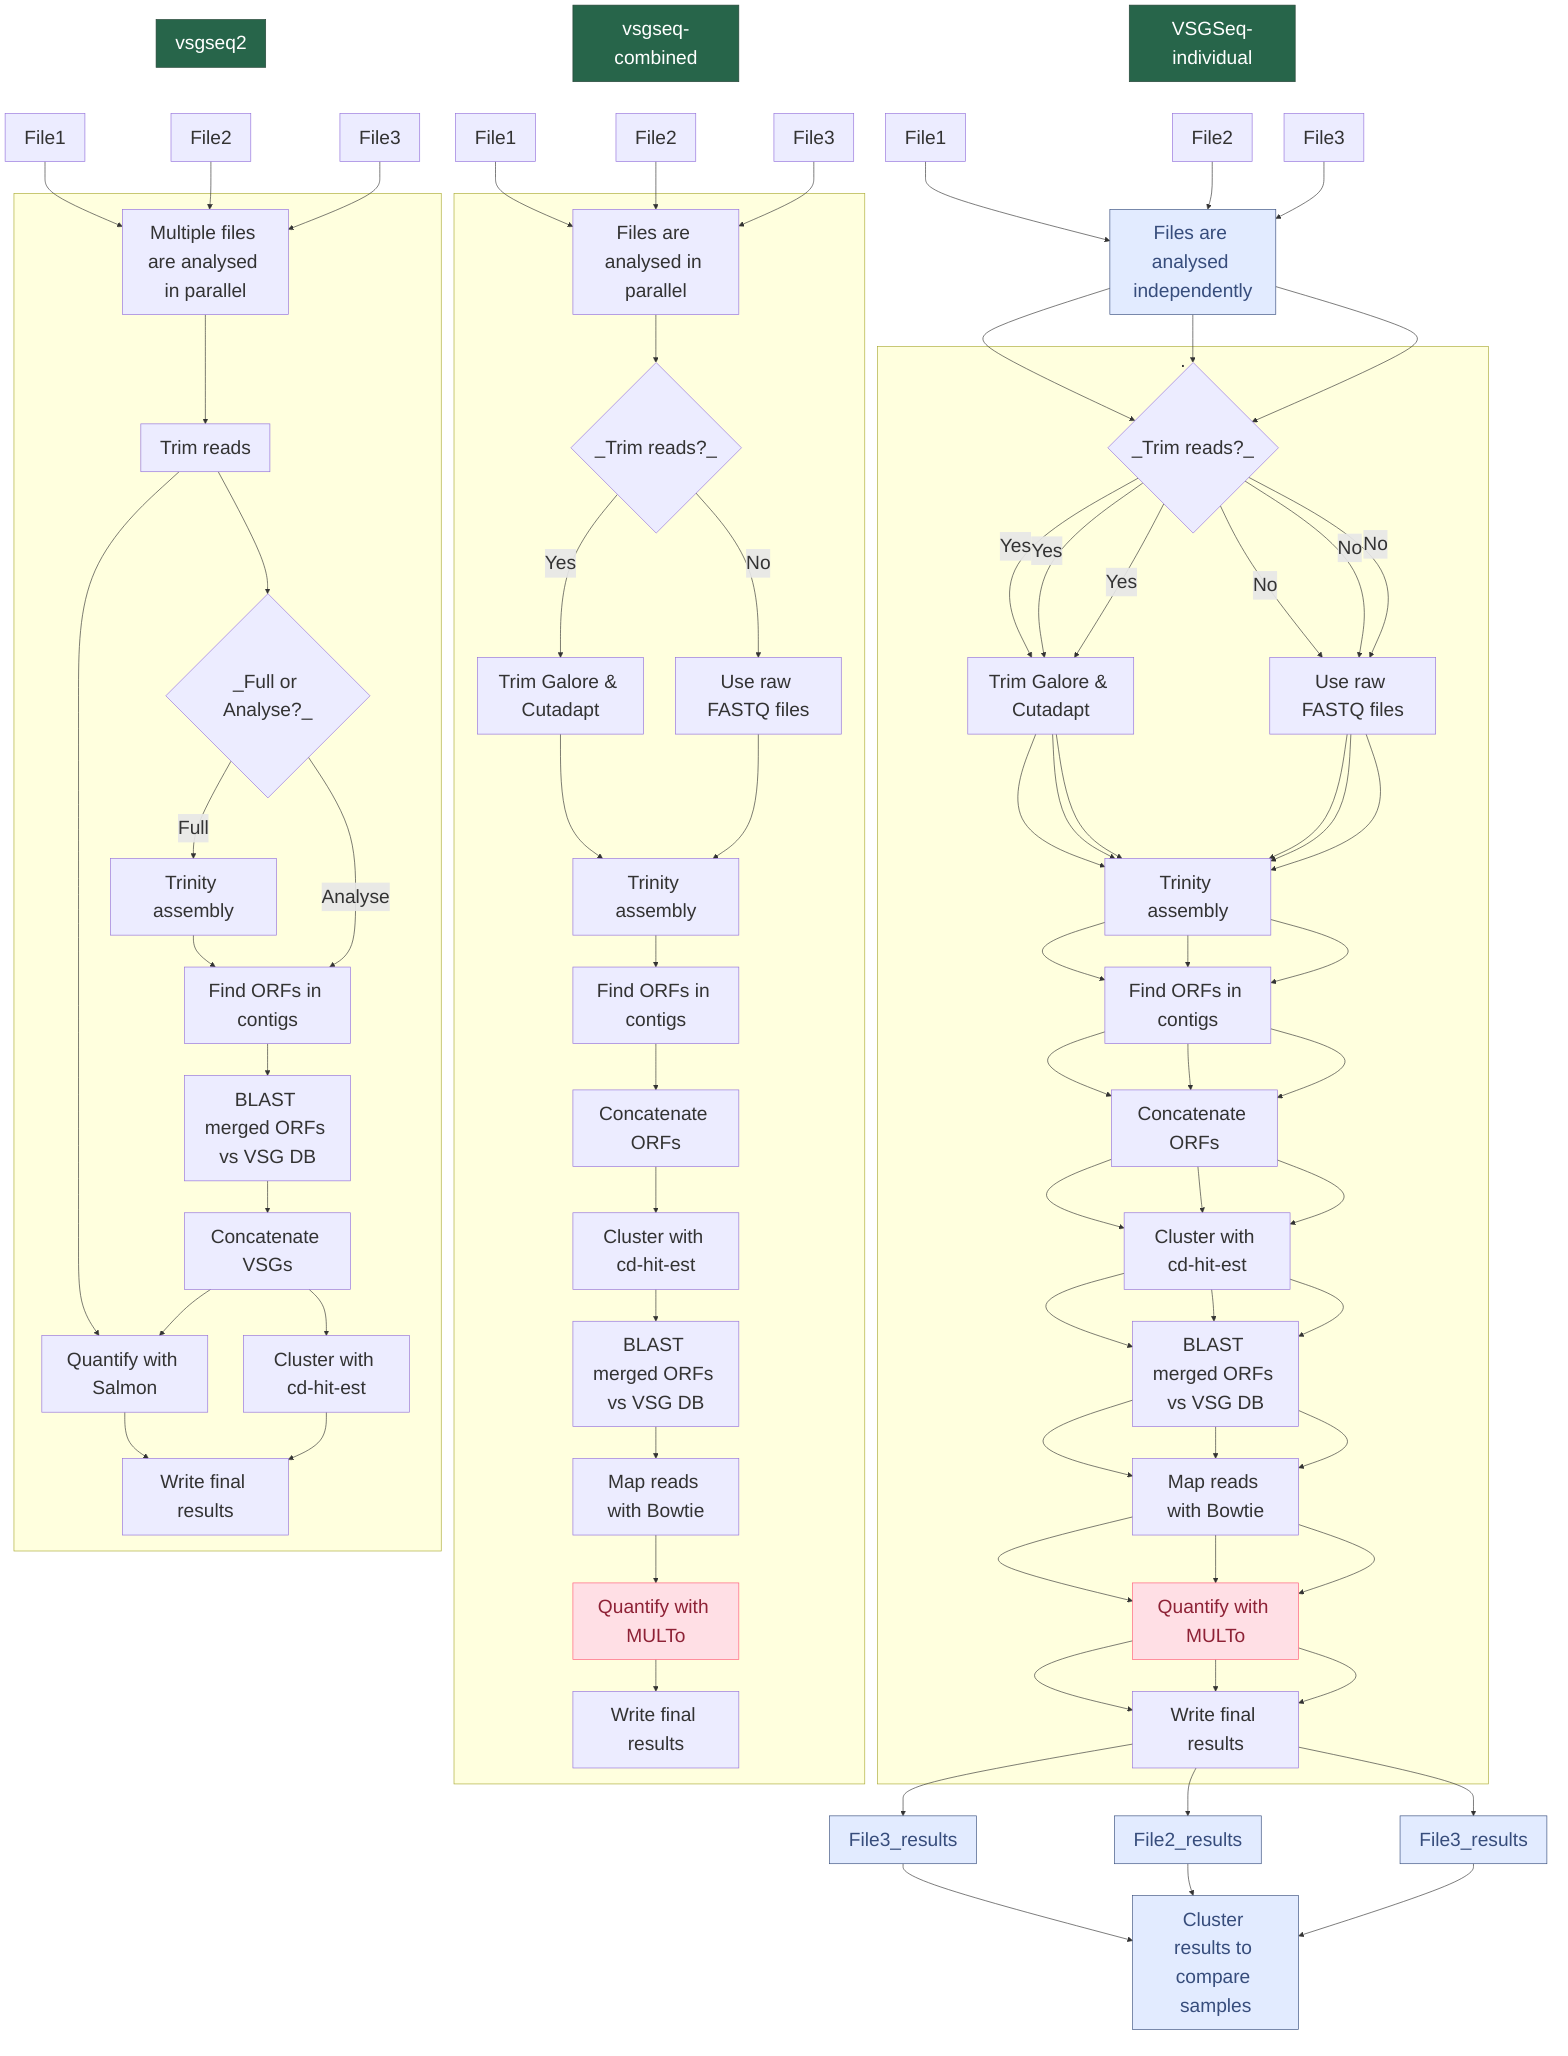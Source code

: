 ---
config:
  themeVariables:
    fontSize: 30px
---
flowchart TD
 subgraph VSGSeq["."]
        C2{"_Trim reads?_"}
        D2["Trim Galore & Cutadapt"]
        E2["Use raw FASTQ files"]
        F2["Trinity assembly"]
        G2["Find ORFs in contigs"]
        H2["Concatenate ORFs"]
        I2["Cluster with cd-hit-est"]
        J2["BLAST merged ORFs vs VSG DB"]
        M2["Map reads with Bowtie"]
        N2["Quantify with MULTo"]
        P2["Write final results"]
  end
 subgraph s1["."]
        C1{"_Trim reads?_"}
        D1["Trim Galore & Cutadapt"]
        E1["Use raw FASTQ files"]
        F1["Trinity assembly"]
        G1["Find ORFs in contigs"]
        H1["Concatenate ORFs"]
        I1["Cluster with cd-hit-est"]
        J1["BLAST merged ORFs vs VSG DB"]
        M1["Map reads with Bowtie"]
        N1["Quantify with MULTo"]
        P1["Write final results"]
        Q1["Files are analysed in parallel"]
  end
 subgraph vsgseq2["."]
        C3["Trim reads"]
        D3{"_Full or Analyse?_"}
        E3["Trinity assembly"]
        F3["Find ORFs in contigs"]
        G3["BLAST merged ORFs vs VSG DB"]
        H3["Concatenate VSGs"]
        I3["Cluster with cd-hit-est"]
        K3["Quantify with Salmon"]
        L3["Write final results"]
        M3["Multiple files are analysed in parallel"]
  end
    File1["File1"] --> Q2["Files are analysed independently"]
    vsg2["VSGSeq-individual"] --> File2["File2"]
    File2 --> Q2
    File3["File3"] --> Q2
    Q2 --> C2 & C2 & C2
    C2 -- Yes --> D2 & D2 & D2
    C2 -- No --> E2 & E2 & E2
    D2 --> F2 & F2 & F2
    E2 --> F2 & F2 & F2
    F2 --> G2 & G2 & G2
    G2 --> H2 & H2 & H2
    H2 --> I2 & I2 & I2
    I2 --> J2 & J2 & J2
    J2 --> M2 & M2 & M2
    M2 --> N2 & N2 & N2
    N2 --> P2 & P2 & P2
    P2 --> FR1["File3_results"] & FR2["File2_results"] & FR3["File3_results"]
    FR1 --> Res3["Cluster results to compare samples"]
    FR2 --> Res3
    FR3 --> Res3
    Fi1["File1"] --> M3
    vsg["vsgseq2"] --> Fi2["File2"]
    Fi2 --> M3
    Fi3["File3"] --> M3
    M3 --> C3
    C3 --> D3 & K3
    D3 -- Full --> E3
    E3 --> F3
    D3 -- Analyse --> F3
    F3 --> G3
    G3 --> H3
    H3 --> K3 & I3
    K3 --> L3
    I3 --> L3
    Fl1["File1"] --> Q1
    vsg_c["vsgseq-combined"] --> Fl2["File2"]
    Fl2 --> Q1
    Fl3["File3"] --> Q1
    Q1 --> C1
    C1 -- Yes --> D1
    C1 -- No --> E1
    D1 --> F1
    E1 --> F1
    F1 --> G1
    G1 --> H1
    H1 --> I1
    I1 --> J1
    J1 --> M1
    M1 --> N1
    N1 --> P1
     N2:::Rose
     N1:::Rose
     Q2:::Rose
     Q2:::Pine
     Q2:::Ash
     Q2:::Sky
     vsg2:::Ash
     vsg2:::Pine
     FR1:::Rose
     FR1:::Pine
     FR1:::Sky
     FR2:::Rose
     FR2:::Pine
     FR2:::Sky
     FR3:::Rose
     FR3:::Pine
     FR3:::Sky
     Res3:::Rose
     Res3:::Pine
     Res3:::Sky
     vsg:::Ash
     vsg:::Pine
     vsg_c:::Ash
     vsg_c:::Pine
    classDef Rose stroke-width:1px, stroke-dasharray:none, stroke:#FF5978, fill:#FFDFE5, color:#8E2236
    classDef Class_01 stroke:#C8E6C9
    classDef Pine stroke-width:1px, stroke-dasharray:none, stroke:#254336, fill:#27654A, color:#FFFFFF
    classDef Ash stroke-width:1px, stroke-dasharray:none, stroke:#999999, fill:#EEEEEE, color:#000000
    classDef Sky stroke-width:1px, stroke-dasharray:none, stroke:#374D7C, fill:#E2EBFF, color:#374D7C
    linkStyle 1 stroke:none,fill:none
    linkStyle 47 stroke:none,fill:none
    linkStyle 63 stroke:none,fill:none